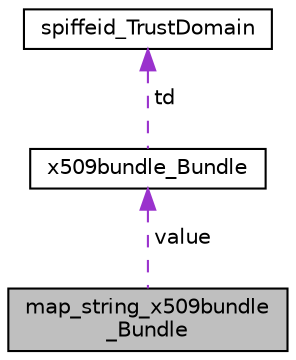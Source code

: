 digraph "map_string_x509bundle_Bundle"
{
  edge [fontname="Helvetica",fontsize="10",labelfontname="Helvetica",labelfontsize="10"];
  node [fontname="Helvetica",fontsize="10",shape=record];
  Node1 [label="map_string_x509bundle\l_Bundle",height=0.2,width=0.4,color="black", fillcolor="grey75", style="filled", fontcolor="black"];
  Node2 -> Node1 [dir="back",color="darkorchid3",fontsize="10",style="dashed",label=" value" ,fontname="Helvetica"];
  Node2 [label="x509bundle_Bundle",height=0.2,width=0.4,color="black", fillcolor="white", style="filled",URL="$structx509bundle__Bundle.html"];
  Node3 -> Node2 [dir="back",color="darkorchid3",fontsize="10",style="dashed",label=" td" ,fontname="Helvetica"];
  Node3 [label="spiffeid_TrustDomain",height=0.2,width=0.4,color="black", fillcolor="white", style="filled",URL="$structspiffeid__TrustDomain.html"];
}
